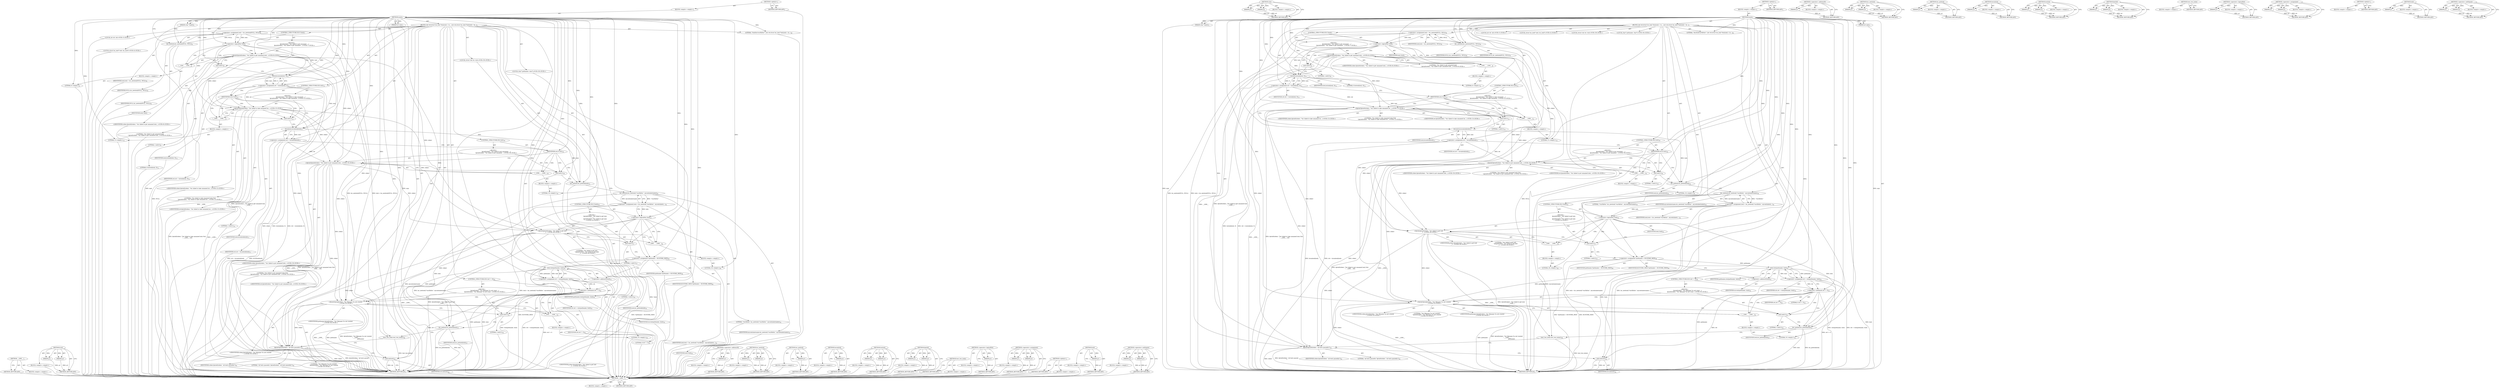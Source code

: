 digraph "&lt;operator&gt;.notEquals" {
vulnerable_177 [label=<(METHOD,__LINE__)<SUB>-1</SUB>>];
vulnerable_178 [label=<(BLOCK,&lt;empty&gt;,&lt;empty&gt;)>];
vulnerable_179 [label=<(METHOD_RETURN,ANY)>];
vulnerable_197 [label=<(METHOD,stat)>];
vulnerable_198 [label=<(PARAM,p1)>];
vulnerable_199 [label=<(PARAM,p2)>];
vulnerable_200 [label=<(BLOCK,&lt;empty&gt;,&lt;empty&gt;)>];
vulnerable_201 [label=<(METHOD_RETURN,ANY)>];
vulnerable_6 [label=<(METHOD,&lt;global&gt;)<SUB>1</SUB>>];
vulnerable_7 [label=<(BLOCK,&lt;empty&gt;,&lt;empty&gt;)<SUB>1</SUB>>];
vulnerable_8 [label=<(METHOD,main)<SUB>1</SUB>>];
vulnerable_9 [label=<(PARAM,int argc)<SUB>1</SUB>>];
vulnerable_10 [label=<(PARAM,char *argv[])<SUB>1</SUB>>];
vulnerable_11 [label=<(BLOCK,{
	int ret;
	struct lxc_lock *lock;

	lock = lx...,{
	int ret;
	struct lxc_lock *lock;

	lock = lx...)<SUB>2</SUB>>];
vulnerable_12 [label="<(LOCAL,int ret: int)<SUB>3</SUB>>"];
vulnerable_13 [label="<(LOCAL,struct lxc_lock* lock: lxc_lock*)<SUB>4</SUB>>"];
vulnerable_14 [label=<(&lt;operator&gt;.assignment,lock = lxc_newlock(NULL, NULL))<SUB>6</SUB>>];
vulnerable_15 [label=<(IDENTIFIER,lock,lock = lxc_newlock(NULL, NULL))<SUB>6</SUB>>];
vulnerable_16 [label=<(lxc_newlock,lxc_newlock(NULL, NULL))<SUB>6</SUB>>];
vulnerable_17 [label=<(IDENTIFIER,NULL,lxc_newlock(NULL, NULL))<SUB>6</SUB>>];
vulnerable_18 [label=<(IDENTIFIER,NULL,lxc_newlock(NULL, NULL))<SUB>6</SUB>>];
vulnerable_19 [label=<(CONTROL_STRUCTURE,IF,if (!lock))<SUB>7</SUB>>];
vulnerable_20 [label=<(&lt;operator&gt;.logicalNot,!lock)<SUB>7</SUB>>];
vulnerable_21 [label=<(IDENTIFIER,lock,!lock)<SUB>7</SUB>>];
vulnerable_22 [label="<(BLOCK,{
		fprintf(stderr, &quot;%d: failed to get unnamed ...,{
		fprintf(stderr, &quot;%d: failed to get unnamed ...)<SUB>7</SUB>>"];
vulnerable_23 [label="<(fprintf,fprintf(stderr, &quot;%d: failed to get unnamed lock...)<SUB>8</SUB>>"];
vulnerable_24 [label="<(IDENTIFIER,stderr,fprintf(stderr, &quot;%d: failed to get unnamed lock...)<SUB>8</SUB>>"];
vulnerable_25 [label="<(LITERAL,&quot;%d: failed to get unnamed lock\n&quot;,fprintf(stderr, &quot;%d: failed to get unnamed lock...)<SUB>8</SUB>>"];
vulnerable_26 [label=<(__LINE__,__LINE__)<SUB>8</SUB>>];
vulnerable_27 [label=<(BLOCK,&lt;empty&gt;,&lt;empty&gt;)>];
vulnerable_28 [label=<(LITERAL,8,&lt;empty&gt;)<SUB>8</SUB>>];
vulnerable_29 [label=<(exit,exit(1))<SUB>9</SUB>>];
vulnerable_30 [label=<(LITERAL,1,exit(1))<SUB>9</SUB>>];
vulnerable_31 [label=<(&lt;operator&gt;.assignment,ret = lxclock(lock, 0))<SUB>11</SUB>>];
vulnerable_32 [label=<(IDENTIFIER,ret,ret = lxclock(lock, 0))<SUB>11</SUB>>];
vulnerable_33 [label=<(lxclock,lxclock(lock, 0))<SUB>11</SUB>>];
vulnerable_34 [label=<(IDENTIFIER,lock,lxclock(lock, 0))<SUB>11</SUB>>];
vulnerable_35 [label=<(LITERAL,0,lxclock(lock, 0))<SUB>11</SUB>>];
vulnerable_36 [label=<(CONTROL_STRUCTURE,IF,if (ret))<SUB>12</SUB>>];
vulnerable_37 [label=<(IDENTIFIER,ret,if (ret))<SUB>12</SUB>>];
vulnerable_38 [label="<(BLOCK,{
		fprintf(stderr, &quot;%d: failed to take unnamed...,{
		fprintf(stderr, &quot;%d: failed to take unnamed...)<SUB>12</SUB>>"];
vulnerable_39 [label="<(fprintf,fprintf(stderr, &quot;%d: failed to take unnamed loc...)<SUB>13</SUB>>"];
vulnerable_40 [label="<(IDENTIFIER,stderr,fprintf(stderr, &quot;%d: failed to take unnamed loc...)<SUB>13</SUB>>"];
vulnerable_41 [label="<(LITERAL,&quot;%d: failed to take unnamed lock (%d)\n&quot;,fprintf(stderr, &quot;%d: failed to take unnamed loc...)<SUB>13</SUB>>"];
vulnerable_42 [label=<(__LINE__,__LINE__)<SUB>13</SUB>>];
vulnerable_43 [label=<(BLOCK,&lt;empty&gt;,&lt;empty&gt;)>];
vulnerable_44 [label=<(LITERAL,13,&lt;empty&gt;)<SUB>13</SUB>>];
vulnerable_45 [label="<(IDENTIFIER,ret,fprintf(stderr, &quot;%d: failed to take unnamed loc...)<SUB>13</SUB>>"];
vulnerable_46 [label=<(exit,exit(1))<SUB>14</SUB>>];
vulnerable_47 [label=<(LITERAL,1,exit(1))<SUB>14</SUB>>];
vulnerable_48 [label=<(&lt;operator&gt;.assignment,ret = lxcunlock(lock))<SUB>17</SUB>>];
vulnerable_49 [label=<(IDENTIFIER,ret,ret = lxcunlock(lock))<SUB>17</SUB>>];
vulnerable_50 [label=<(lxcunlock,lxcunlock(lock))<SUB>17</SUB>>];
vulnerable_51 [label=<(IDENTIFIER,lock,lxcunlock(lock))<SUB>17</SUB>>];
vulnerable_52 [label=<(CONTROL_STRUCTURE,IF,if (ret))<SUB>18</SUB>>];
vulnerable_53 [label=<(IDENTIFIER,ret,if (ret))<SUB>18</SUB>>];
vulnerable_54 [label="<(BLOCK,{
		fprintf(stderr, &quot;%d: failed to put unnamed ...,{
		fprintf(stderr, &quot;%d: failed to put unnamed ...)<SUB>18</SUB>>"];
vulnerable_55 [label="<(fprintf,fprintf(stderr, &quot;%d: failed to put unnamed lock...)<SUB>19</SUB>>"];
vulnerable_56 [label="<(IDENTIFIER,stderr,fprintf(stderr, &quot;%d: failed to put unnamed lock...)<SUB>19</SUB>>"];
vulnerable_57 [label="<(LITERAL,&quot;%d: failed to put unnamed lock (%d)\n&quot;,fprintf(stderr, &quot;%d: failed to put unnamed lock...)<SUB>19</SUB>>"];
vulnerable_58 [label=<(__LINE__,__LINE__)<SUB>19</SUB>>];
vulnerable_59 [label=<(BLOCK,&lt;empty&gt;,&lt;empty&gt;)>];
vulnerable_60 [label=<(LITERAL,19,&lt;empty&gt;)<SUB>19</SUB>>];
vulnerable_61 [label="<(IDENTIFIER,ret,fprintf(stderr, &quot;%d: failed to put unnamed lock...)<SUB>19</SUB>>"];
vulnerable_62 [label=<(exit,exit(1))<SUB>20</SUB>>];
vulnerable_63 [label=<(LITERAL,1,exit(1))<SUB>20</SUB>>];
vulnerable_64 [label=<(lxc_putlock,lxc_putlock(lock))<SUB>22</SUB>>];
vulnerable_65 [label=<(IDENTIFIER,lock,lxc_putlock(lock))<SUB>22</SUB>>];
vulnerable_66 [label=<(&lt;operator&gt;.assignment,lock = lxc_newlock(&quot;/var/lib/lxc&quot;, mycontainern...)<SUB>24</SUB>>];
vulnerable_67 [label=<(IDENTIFIER,lock,lock = lxc_newlock(&quot;/var/lib/lxc&quot;, mycontainern...)<SUB>24</SUB>>];
vulnerable_68 [label=<(lxc_newlock,lxc_newlock(&quot;/var/lib/lxc&quot;, mycontainername))<SUB>24</SUB>>];
vulnerable_69 [label=<(LITERAL,&quot;/var/lib/lxc&quot;,lxc_newlock(&quot;/var/lib/lxc&quot;, mycontainername))<SUB>24</SUB>>];
vulnerable_70 [label=<(IDENTIFIER,mycontainername,lxc_newlock(&quot;/var/lib/lxc&quot;, mycontainername))<SUB>24</SUB>>];
vulnerable_71 [label=<(CONTROL_STRUCTURE,IF,if (!lock))<SUB>25</SUB>>];
vulnerable_72 [label=<(&lt;operator&gt;.logicalNot,!lock)<SUB>25</SUB>>];
vulnerable_73 [label=<(IDENTIFIER,lock,!lock)<SUB>25</SUB>>];
vulnerable_74 [label="<(BLOCK,{
		fprintf(stderr, &quot;%d: failed to get lock\n&quot;,...,{
		fprintf(stderr, &quot;%d: failed to get lock\n&quot;,...)<SUB>25</SUB>>"];
vulnerable_75 [label="<(fprintf,fprintf(stderr, &quot;%d: failed to get lock\n&quot;, __L...)<SUB>26</SUB>>"];
vulnerable_76 [label="<(IDENTIFIER,stderr,fprintf(stderr, &quot;%d: failed to get lock\n&quot;, __L...)<SUB>26</SUB>>"];
vulnerable_77 [label="<(LITERAL,&quot;%d: failed to get lock\n&quot;,fprintf(stderr, &quot;%d: failed to get lock\n&quot;, __L...)<SUB>26</SUB>>"];
vulnerable_78 [label=<(__LINE__,__LINE__)<SUB>26</SUB>>];
vulnerable_79 [label=<(BLOCK,&lt;empty&gt;,&lt;empty&gt;)>];
vulnerable_80 [label=<(LITERAL,26,&lt;empty&gt;)<SUB>26</SUB>>];
vulnerable_81 [label=<(exit,exit(1))<SUB>27</SUB>>];
vulnerable_82 [label=<(LITERAL,1,exit(1))<SUB>27</SUB>>];
vulnerable_83 [label="<(LOCAL,struct stat sb: stat)<SUB>29</SUB>>"];
vulnerable_84 [label="<(LOCAL,char* pathname: char*)<SUB>30</SUB>>"];
vulnerable_85 [label=<(&lt;operator&gt;.assignment,*pathname = RUNTIME_PATH)<SUB>30</SUB>>];
vulnerable_86 [label=<(IDENTIFIER,pathname,*pathname = RUNTIME_PATH)<SUB>30</SUB>>];
vulnerable_87 [label=<(IDENTIFIER,RUNTIME_PATH,*pathname = RUNTIME_PATH)<SUB>30</SUB>>];
vulnerable_88 [label=<(LITERAL,&quot;/lock/lxc/var/lib/lxc/&quot;,{
	int ret;
	struct lxc_lock *lock;

	lock = lx...)<SUB>30</SUB>>];
vulnerable_89 [label=<(&lt;operator&gt;.assignment,ret = stat(pathname, &amp;sb))<SUB>31</SUB>>];
vulnerable_90 [label=<(IDENTIFIER,ret,ret = stat(pathname, &amp;sb))<SUB>31</SUB>>];
vulnerable_91 [label=<(stat,stat(pathname, &amp;sb))<SUB>31</SUB>>];
vulnerable_92 [label=<(IDENTIFIER,pathname,stat(pathname, &amp;sb))<SUB>31</SUB>>];
vulnerable_93 [label=<(&lt;operator&gt;.addressOf,&amp;sb)<SUB>31</SUB>>];
vulnerable_94 [label=<(IDENTIFIER,sb,stat(pathname, &amp;sb))<SUB>31</SUB>>];
vulnerable_95 [label=<(CONTROL_STRUCTURE,IF,if (ret != 0))<SUB>32</SUB>>];
vulnerable_96 [label=<(&lt;operator&gt;.notEquals,ret != 0)<SUB>32</SUB>>];
vulnerable_97 [label=<(IDENTIFIER,ret,ret != 0)<SUB>32</SUB>>];
vulnerable_98 [label=<(LITERAL,0,ret != 0)<SUB>32</SUB>>];
vulnerable_99 [label="<(BLOCK,{
 		fprintf(stderr, &quot;%d: filename %s not creat...,{
 		fprintf(stderr, &quot;%d: filename %s not creat...)<SUB>32</SUB>>"];
vulnerable_100 [label="<(fprintf,fprintf(stderr, &quot;%d: filename %s not created\n&quot;...)<SUB>33</SUB>>"];
vulnerable_101 [label="<(IDENTIFIER,stderr,fprintf(stderr, &quot;%d: filename %s not created\n&quot;...)<SUB>33</SUB>>"];
vulnerable_102 [label="<(LITERAL,&quot;%d: filename %s not created\n&quot;,fprintf(stderr, &quot;%d: filename %s not created\n&quot;...)<SUB>33</SUB>>"];
vulnerable_103 [label=<(__LINE__,__LINE__)<SUB>33</SUB>>];
vulnerable_104 [label=<(BLOCK,&lt;empty&gt;,&lt;empty&gt;)>];
vulnerable_105 [label=<(LITERAL,33,&lt;empty&gt;)<SUB>33</SUB>>];
vulnerable_106 [label="<(IDENTIFIER,pathname,fprintf(stderr, &quot;%d: filename %s not created\n&quot;...)<SUB>34</SUB>>"];
vulnerable_107 [label=<(exit,exit(1))<SUB>35</SUB>>];
vulnerable_108 [label=<(LITERAL,1,exit(1))<SUB>35</SUB>>];
vulnerable_109 [label=<(lxc_putlock,lxc_putlock(lock))<SUB>37</SUB>>];
vulnerable_110 [label=<(IDENTIFIER,lock,lxc_putlock(lock))<SUB>37</SUB>>];
vulnerable_111 [label=<(test_two_locks,test_two_locks())<SUB>39</SUB>>];
vulnerable_112 [label=<(fprintf,fprintf(stderr, &quot;all tests passed\n&quot;))<SUB>41</SUB>>];
vulnerable_113 [label=<(IDENTIFIER,stderr,fprintf(stderr, &quot;all tests passed\n&quot;))<SUB>41</SUB>>];
vulnerable_114 [label=<(LITERAL,&quot;all tests passed\n&quot;,fprintf(stderr, &quot;all tests passed\n&quot;))<SUB>41</SUB>>];
vulnerable_115 [label=<(exit,exit(ret))<SUB>43</SUB>>];
vulnerable_116 [label=<(IDENTIFIER,ret,exit(ret))<SUB>43</SUB>>];
vulnerable_117 [label=<(METHOD_RETURN,int)<SUB>1</SUB>>];
vulnerable_119 [label=<(METHOD_RETURN,ANY)<SUB>1</SUB>>];
vulnerable_202 [label=<(METHOD,&lt;operator&gt;.addressOf)>];
vulnerable_203 [label=<(PARAM,p1)>];
vulnerable_204 [label=<(BLOCK,&lt;empty&gt;,&lt;empty&gt;)>];
vulnerable_205 [label=<(METHOD_RETURN,ANY)>];
vulnerable_163 [label=<(METHOD,lxc_newlock)>];
vulnerable_164 [label=<(PARAM,p1)>];
vulnerable_165 [label=<(PARAM,p2)>];
vulnerable_166 [label=<(BLOCK,&lt;empty&gt;,&lt;empty&gt;)>];
vulnerable_167 [label=<(METHOD_RETURN,ANY)>];
vulnerable_193 [label=<(METHOD,lxc_putlock)>];
vulnerable_194 [label=<(PARAM,p1)>];
vulnerable_195 [label=<(BLOCK,&lt;empty&gt;,&lt;empty&gt;)>];
vulnerable_196 [label=<(METHOD_RETURN,ANY)>];
vulnerable_189 [label=<(METHOD,lxcunlock)>];
vulnerable_190 [label=<(PARAM,p1)>];
vulnerable_191 [label=<(BLOCK,&lt;empty&gt;,&lt;empty&gt;)>];
vulnerable_192 [label=<(METHOD_RETURN,ANY)>];
vulnerable_184 [label=<(METHOD,lxclock)>];
vulnerable_185 [label=<(PARAM,p1)>];
vulnerable_186 [label=<(PARAM,p2)>];
vulnerable_187 [label=<(BLOCK,&lt;empty&gt;,&lt;empty&gt;)>];
vulnerable_188 [label=<(METHOD_RETURN,ANY)>];
vulnerable_172 [label=<(METHOD,fprintf)>];
vulnerable_173 [label=<(PARAM,p1)>];
vulnerable_174 [label=<(PARAM,p2)>];
vulnerable_175 [label=<(BLOCK,&lt;empty&gt;,&lt;empty&gt;)>];
vulnerable_176 [label=<(METHOD_RETURN,ANY)>];
vulnerable_211 [label=<(METHOD,test_two_locks)>];
vulnerable_212 [label=<(BLOCK,&lt;empty&gt;,&lt;empty&gt;)>];
vulnerable_213 [label=<(METHOD_RETURN,ANY)>];
vulnerable_168 [label=<(METHOD,&lt;operator&gt;.logicalNot)>];
vulnerable_169 [label=<(PARAM,p1)>];
vulnerable_170 [label=<(BLOCK,&lt;empty&gt;,&lt;empty&gt;)>];
vulnerable_171 [label=<(METHOD_RETURN,ANY)>];
vulnerable_158 [label=<(METHOD,&lt;operator&gt;.assignment)>];
vulnerable_159 [label=<(PARAM,p1)>];
vulnerable_160 [label=<(PARAM,p2)>];
vulnerable_161 [label=<(BLOCK,&lt;empty&gt;,&lt;empty&gt;)>];
vulnerable_162 [label=<(METHOD_RETURN,ANY)>];
vulnerable_152 [label=<(METHOD,&lt;global&gt;)<SUB>1</SUB>>];
vulnerable_153 [label=<(BLOCK,&lt;empty&gt;,&lt;empty&gt;)>];
vulnerable_154 [label=<(METHOD_RETURN,ANY)>];
vulnerable_180 [label=<(METHOD,exit)>];
vulnerable_181 [label=<(PARAM,p1)>];
vulnerable_182 [label=<(BLOCK,&lt;empty&gt;,&lt;empty&gt;)>];
vulnerable_183 [label=<(METHOD_RETURN,ANY)>];
vulnerable_206 [label=<(METHOD,&lt;operator&gt;.notEquals)>];
vulnerable_207 [label=<(PARAM,p1)>];
vulnerable_208 [label=<(PARAM,p2)>];
vulnerable_209 [label=<(BLOCK,&lt;empty&gt;,&lt;empty&gt;)>];
vulnerable_210 [label=<(METHOD_RETURN,ANY)>];
fixed_177 [label=<(METHOD,__LINE__)<SUB>-1</SUB>>];
fixed_178 [label=<(BLOCK,&lt;empty&gt;,&lt;empty&gt;)>];
fixed_179 [label=<(METHOD_RETURN,ANY)>];
fixed_197 [label=<(METHOD,stat)>];
fixed_198 [label=<(PARAM,p1)>];
fixed_199 [label=<(PARAM,p2)>];
fixed_200 [label=<(BLOCK,&lt;empty&gt;,&lt;empty&gt;)>];
fixed_201 [label=<(METHOD_RETURN,ANY)>];
fixed_6 [label=<(METHOD,&lt;global&gt;)<SUB>1</SUB>>];
fixed_7 [label=<(BLOCK,&lt;empty&gt;,&lt;empty&gt;)<SUB>1</SUB>>];
fixed_8 [label=<(METHOD,main)<SUB>1</SUB>>];
fixed_9 [label=<(PARAM,int argc)<SUB>1</SUB>>];
fixed_10 [label=<(PARAM,char *argv[])<SUB>1</SUB>>];
fixed_11 [label=<(BLOCK,{
	int ret;
	struct lxc_lock *lock;

	lock = lx...,{
	int ret;
	struct lxc_lock *lock;

	lock = lx...)<SUB>2</SUB>>];
fixed_12 [label="<(LOCAL,int ret: int)<SUB>3</SUB>>"];
fixed_13 [label="<(LOCAL,struct lxc_lock* lock: lxc_lock*)<SUB>4</SUB>>"];
fixed_14 [label=<(&lt;operator&gt;.assignment,lock = lxc_newlock(NULL, NULL))<SUB>6</SUB>>];
fixed_15 [label=<(IDENTIFIER,lock,lock = lxc_newlock(NULL, NULL))<SUB>6</SUB>>];
fixed_16 [label=<(lxc_newlock,lxc_newlock(NULL, NULL))<SUB>6</SUB>>];
fixed_17 [label=<(IDENTIFIER,NULL,lxc_newlock(NULL, NULL))<SUB>6</SUB>>];
fixed_18 [label=<(IDENTIFIER,NULL,lxc_newlock(NULL, NULL))<SUB>6</SUB>>];
fixed_19 [label=<(CONTROL_STRUCTURE,IF,if (!lock))<SUB>7</SUB>>];
fixed_20 [label=<(&lt;operator&gt;.logicalNot,!lock)<SUB>7</SUB>>];
fixed_21 [label=<(IDENTIFIER,lock,!lock)<SUB>7</SUB>>];
fixed_22 [label="<(BLOCK,{
		fprintf(stderr, &quot;%d: failed to get unnamed ...,{
		fprintf(stderr, &quot;%d: failed to get unnamed ...)<SUB>7</SUB>>"];
fixed_23 [label="<(fprintf,fprintf(stderr, &quot;%d: failed to get unnamed lock...)<SUB>8</SUB>>"];
fixed_24 [label="<(IDENTIFIER,stderr,fprintf(stderr, &quot;%d: failed to get unnamed lock...)<SUB>8</SUB>>"];
fixed_25 [label="<(LITERAL,&quot;%d: failed to get unnamed lock\n&quot;,fprintf(stderr, &quot;%d: failed to get unnamed lock...)<SUB>8</SUB>>"];
fixed_26 [label=<(__LINE__,__LINE__)<SUB>8</SUB>>];
fixed_27 [label=<(BLOCK,&lt;empty&gt;,&lt;empty&gt;)>];
fixed_28 [label=<(LITERAL,8,&lt;empty&gt;)<SUB>8</SUB>>];
fixed_29 [label=<(exit,exit(1))<SUB>9</SUB>>];
fixed_30 [label=<(LITERAL,1,exit(1))<SUB>9</SUB>>];
fixed_31 [label=<(&lt;operator&gt;.assignment,ret = lxclock(lock, 0))<SUB>11</SUB>>];
fixed_32 [label=<(IDENTIFIER,ret,ret = lxclock(lock, 0))<SUB>11</SUB>>];
fixed_33 [label=<(lxclock,lxclock(lock, 0))<SUB>11</SUB>>];
fixed_34 [label=<(IDENTIFIER,lock,lxclock(lock, 0))<SUB>11</SUB>>];
fixed_35 [label=<(LITERAL,0,lxclock(lock, 0))<SUB>11</SUB>>];
fixed_36 [label=<(CONTROL_STRUCTURE,IF,if (ret))<SUB>12</SUB>>];
fixed_37 [label=<(IDENTIFIER,ret,if (ret))<SUB>12</SUB>>];
fixed_38 [label="<(BLOCK,{
		fprintf(stderr, &quot;%d: failed to take unnamed...,{
		fprintf(stderr, &quot;%d: failed to take unnamed...)<SUB>12</SUB>>"];
fixed_39 [label="<(fprintf,fprintf(stderr, &quot;%d: failed to take unnamed loc...)<SUB>13</SUB>>"];
fixed_40 [label="<(IDENTIFIER,stderr,fprintf(stderr, &quot;%d: failed to take unnamed loc...)<SUB>13</SUB>>"];
fixed_41 [label="<(LITERAL,&quot;%d: failed to take unnamed lock (%d)\n&quot;,fprintf(stderr, &quot;%d: failed to take unnamed loc...)<SUB>13</SUB>>"];
fixed_42 [label=<(__LINE__,__LINE__)<SUB>13</SUB>>];
fixed_43 [label=<(BLOCK,&lt;empty&gt;,&lt;empty&gt;)>];
fixed_44 [label=<(LITERAL,13,&lt;empty&gt;)<SUB>13</SUB>>];
fixed_45 [label="<(IDENTIFIER,ret,fprintf(stderr, &quot;%d: failed to take unnamed loc...)<SUB>13</SUB>>"];
fixed_46 [label=<(exit,exit(1))<SUB>14</SUB>>];
fixed_47 [label=<(LITERAL,1,exit(1))<SUB>14</SUB>>];
fixed_48 [label=<(&lt;operator&gt;.assignment,ret = lxcunlock(lock))<SUB>17</SUB>>];
fixed_49 [label=<(IDENTIFIER,ret,ret = lxcunlock(lock))<SUB>17</SUB>>];
fixed_50 [label=<(lxcunlock,lxcunlock(lock))<SUB>17</SUB>>];
fixed_51 [label=<(IDENTIFIER,lock,lxcunlock(lock))<SUB>17</SUB>>];
fixed_52 [label=<(CONTROL_STRUCTURE,IF,if (ret))<SUB>18</SUB>>];
fixed_53 [label=<(IDENTIFIER,ret,if (ret))<SUB>18</SUB>>];
fixed_54 [label="<(BLOCK,{
		fprintf(stderr, &quot;%d: failed to put unnamed ...,{
		fprintf(stderr, &quot;%d: failed to put unnamed ...)<SUB>18</SUB>>"];
fixed_55 [label="<(fprintf,fprintf(stderr, &quot;%d: failed to put unnamed lock...)<SUB>19</SUB>>"];
fixed_56 [label="<(IDENTIFIER,stderr,fprintf(stderr, &quot;%d: failed to put unnamed lock...)<SUB>19</SUB>>"];
fixed_57 [label="<(LITERAL,&quot;%d: failed to put unnamed lock (%d)\n&quot;,fprintf(stderr, &quot;%d: failed to put unnamed lock...)<SUB>19</SUB>>"];
fixed_58 [label=<(__LINE__,__LINE__)<SUB>19</SUB>>];
fixed_59 [label=<(BLOCK,&lt;empty&gt;,&lt;empty&gt;)>];
fixed_60 [label=<(LITERAL,19,&lt;empty&gt;)<SUB>19</SUB>>];
fixed_61 [label="<(IDENTIFIER,ret,fprintf(stderr, &quot;%d: failed to put unnamed lock...)<SUB>19</SUB>>"];
fixed_62 [label=<(exit,exit(1))<SUB>20</SUB>>];
fixed_63 [label=<(LITERAL,1,exit(1))<SUB>20</SUB>>];
fixed_64 [label=<(lxc_putlock,lxc_putlock(lock))<SUB>22</SUB>>];
fixed_65 [label=<(IDENTIFIER,lock,lxc_putlock(lock))<SUB>22</SUB>>];
fixed_66 [label=<(&lt;operator&gt;.assignment,lock = lxc_newlock(&quot;/var/lib/lxc&quot;, mycontainern...)<SUB>24</SUB>>];
fixed_67 [label=<(IDENTIFIER,lock,lock = lxc_newlock(&quot;/var/lib/lxc&quot;, mycontainern...)<SUB>24</SUB>>];
fixed_68 [label=<(lxc_newlock,lxc_newlock(&quot;/var/lib/lxc&quot;, mycontainername))<SUB>24</SUB>>];
fixed_69 [label=<(LITERAL,&quot;/var/lib/lxc&quot;,lxc_newlock(&quot;/var/lib/lxc&quot;, mycontainername))<SUB>24</SUB>>];
fixed_70 [label=<(IDENTIFIER,mycontainername,lxc_newlock(&quot;/var/lib/lxc&quot;, mycontainername))<SUB>24</SUB>>];
fixed_71 [label=<(CONTROL_STRUCTURE,IF,if (!lock))<SUB>25</SUB>>];
fixed_72 [label=<(&lt;operator&gt;.logicalNot,!lock)<SUB>25</SUB>>];
fixed_73 [label=<(IDENTIFIER,lock,!lock)<SUB>25</SUB>>];
fixed_74 [label="<(BLOCK,{
		fprintf(stderr, &quot;%d: failed to get lock\n&quot;,...,{
		fprintf(stderr, &quot;%d: failed to get lock\n&quot;,...)<SUB>25</SUB>>"];
fixed_75 [label="<(fprintf,fprintf(stderr, &quot;%d: failed to get lock\n&quot;, __L...)<SUB>26</SUB>>"];
fixed_76 [label="<(IDENTIFIER,stderr,fprintf(stderr, &quot;%d: failed to get lock\n&quot;, __L...)<SUB>26</SUB>>"];
fixed_77 [label="<(LITERAL,&quot;%d: failed to get lock\n&quot;,fprintf(stderr, &quot;%d: failed to get lock\n&quot;, __L...)<SUB>26</SUB>>"];
fixed_78 [label=<(__LINE__,__LINE__)<SUB>26</SUB>>];
fixed_79 [label=<(BLOCK,&lt;empty&gt;,&lt;empty&gt;)>];
fixed_80 [label=<(LITERAL,26,&lt;empty&gt;)<SUB>26</SUB>>];
fixed_81 [label=<(exit,exit(1))<SUB>27</SUB>>];
fixed_82 [label=<(LITERAL,1,exit(1))<SUB>27</SUB>>];
fixed_83 [label="<(LOCAL,struct stat sb: stat)<SUB>29</SUB>>"];
fixed_84 [label="<(LOCAL,char* pathname: char*)<SUB>30</SUB>>"];
fixed_85 [label=<(&lt;operator&gt;.assignment,*pathname = RUNTIME_PATH)<SUB>30</SUB>>];
fixed_86 [label=<(IDENTIFIER,pathname,*pathname = RUNTIME_PATH)<SUB>30</SUB>>];
fixed_87 [label=<(IDENTIFIER,RUNTIME_PATH,*pathname = RUNTIME_PATH)<SUB>30</SUB>>];
fixed_88 [label=<(LITERAL,&quot;/lxc/lock/var/lib/lxc/&quot;,{
	int ret;
	struct lxc_lock *lock;

	lock = lx...)<SUB>30</SUB>>];
fixed_89 [label=<(&lt;operator&gt;.assignment,ret = stat(pathname, &amp;sb))<SUB>31</SUB>>];
fixed_90 [label=<(IDENTIFIER,ret,ret = stat(pathname, &amp;sb))<SUB>31</SUB>>];
fixed_91 [label=<(stat,stat(pathname, &amp;sb))<SUB>31</SUB>>];
fixed_92 [label=<(IDENTIFIER,pathname,stat(pathname, &amp;sb))<SUB>31</SUB>>];
fixed_93 [label=<(&lt;operator&gt;.addressOf,&amp;sb)<SUB>31</SUB>>];
fixed_94 [label=<(IDENTIFIER,sb,stat(pathname, &amp;sb))<SUB>31</SUB>>];
fixed_95 [label=<(CONTROL_STRUCTURE,IF,if (ret != 0))<SUB>32</SUB>>];
fixed_96 [label=<(&lt;operator&gt;.notEquals,ret != 0)<SUB>32</SUB>>];
fixed_97 [label=<(IDENTIFIER,ret,ret != 0)<SUB>32</SUB>>];
fixed_98 [label=<(LITERAL,0,ret != 0)<SUB>32</SUB>>];
fixed_99 [label="<(BLOCK,{
 		fprintf(stderr, &quot;%d: filename %s not creat...,{
 		fprintf(stderr, &quot;%d: filename %s not creat...)<SUB>32</SUB>>"];
fixed_100 [label="<(fprintf,fprintf(stderr, &quot;%d: filename %s not created\n&quot;...)<SUB>33</SUB>>"];
fixed_101 [label="<(IDENTIFIER,stderr,fprintf(stderr, &quot;%d: filename %s not created\n&quot;...)<SUB>33</SUB>>"];
fixed_102 [label="<(LITERAL,&quot;%d: filename %s not created\n&quot;,fprintf(stderr, &quot;%d: filename %s not created\n&quot;...)<SUB>33</SUB>>"];
fixed_103 [label=<(__LINE__,__LINE__)<SUB>33</SUB>>];
fixed_104 [label=<(BLOCK,&lt;empty&gt;,&lt;empty&gt;)>];
fixed_105 [label=<(LITERAL,33,&lt;empty&gt;)<SUB>33</SUB>>];
fixed_106 [label="<(IDENTIFIER,pathname,fprintf(stderr, &quot;%d: filename %s not created\n&quot;...)<SUB>34</SUB>>"];
fixed_107 [label=<(exit,exit(1))<SUB>35</SUB>>];
fixed_108 [label=<(LITERAL,1,exit(1))<SUB>35</SUB>>];
fixed_109 [label=<(lxc_putlock,lxc_putlock(lock))<SUB>37</SUB>>];
fixed_110 [label=<(IDENTIFIER,lock,lxc_putlock(lock))<SUB>37</SUB>>];
fixed_111 [label=<(test_two_locks,test_two_locks())<SUB>39</SUB>>];
fixed_112 [label=<(fprintf,fprintf(stderr, &quot;all tests passed\n&quot;))<SUB>41</SUB>>];
fixed_113 [label=<(IDENTIFIER,stderr,fprintf(stderr, &quot;all tests passed\n&quot;))<SUB>41</SUB>>];
fixed_114 [label=<(LITERAL,&quot;all tests passed\n&quot;,fprintf(stderr, &quot;all tests passed\n&quot;))<SUB>41</SUB>>];
fixed_115 [label=<(exit,exit(ret))<SUB>43</SUB>>];
fixed_116 [label=<(IDENTIFIER,ret,exit(ret))<SUB>43</SUB>>];
fixed_117 [label=<(METHOD_RETURN,int)<SUB>1</SUB>>];
fixed_119 [label=<(METHOD_RETURN,ANY)<SUB>1</SUB>>];
fixed_202 [label=<(METHOD,&lt;operator&gt;.addressOf)>];
fixed_203 [label=<(PARAM,p1)>];
fixed_204 [label=<(BLOCK,&lt;empty&gt;,&lt;empty&gt;)>];
fixed_205 [label=<(METHOD_RETURN,ANY)>];
fixed_163 [label=<(METHOD,lxc_newlock)>];
fixed_164 [label=<(PARAM,p1)>];
fixed_165 [label=<(PARAM,p2)>];
fixed_166 [label=<(BLOCK,&lt;empty&gt;,&lt;empty&gt;)>];
fixed_167 [label=<(METHOD_RETURN,ANY)>];
fixed_193 [label=<(METHOD,lxc_putlock)>];
fixed_194 [label=<(PARAM,p1)>];
fixed_195 [label=<(BLOCK,&lt;empty&gt;,&lt;empty&gt;)>];
fixed_196 [label=<(METHOD_RETURN,ANY)>];
fixed_189 [label=<(METHOD,lxcunlock)>];
fixed_190 [label=<(PARAM,p1)>];
fixed_191 [label=<(BLOCK,&lt;empty&gt;,&lt;empty&gt;)>];
fixed_192 [label=<(METHOD_RETURN,ANY)>];
fixed_184 [label=<(METHOD,lxclock)>];
fixed_185 [label=<(PARAM,p1)>];
fixed_186 [label=<(PARAM,p2)>];
fixed_187 [label=<(BLOCK,&lt;empty&gt;,&lt;empty&gt;)>];
fixed_188 [label=<(METHOD_RETURN,ANY)>];
fixed_172 [label=<(METHOD,fprintf)>];
fixed_173 [label=<(PARAM,p1)>];
fixed_174 [label=<(PARAM,p2)>];
fixed_175 [label=<(BLOCK,&lt;empty&gt;,&lt;empty&gt;)>];
fixed_176 [label=<(METHOD_RETURN,ANY)>];
fixed_211 [label=<(METHOD,test_two_locks)>];
fixed_212 [label=<(BLOCK,&lt;empty&gt;,&lt;empty&gt;)>];
fixed_213 [label=<(METHOD_RETURN,ANY)>];
fixed_168 [label=<(METHOD,&lt;operator&gt;.logicalNot)>];
fixed_169 [label=<(PARAM,p1)>];
fixed_170 [label=<(BLOCK,&lt;empty&gt;,&lt;empty&gt;)>];
fixed_171 [label=<(METHOD_RETURN,ANY)>];
fixed_158 [label=<(METHOD,&lt;operator&gt;.assignment)>];
fixed_159 [label=<(PARAM,p1)>];
fixed_160 [label=<(PARAM,p2)>];
fixed_161 [label=<(BLOCK,&lt;empty&gt;,&lt;empty&gt;)>];
fixed_162 [label=<(METHOD_RETURN,ANY)>];
fixed_152 [label=<(METHOD,&lt;global&gt;)<SUB>1</SUB>>];
fixed_153 [label=<(BLOCK,&lt;empty&gt;,&lt;empty&gt;)>];
fixed_154 [label=<(METHOD_RETURN,ANY)>];
fixed_180 [label=<(METHOD,exit)>];
fixed_181 [label=<(PARAM,p1)>];
fixed_182 [label=<(BLOCK,&lt;empty&gt;,&lt;empty&gt;)>];
fixed_183 [label=<(METHOD_RETURN,ANY)>];
fixed_206 [label=<(METHOD,&lt;operator&gt;.notEquals)>];
fixed_207 [label=<(PARAM,p1)>];
fixed_208 [label=<(PARAM,p2)>];
fixed_209 [label=<(BLOCK,&lt;empty&gt;,&lt;empty&gt;)>];
fixed_210 [label=<(METHOD_RETURN,ANY)>];
vulnerable_177 -> vulnerable_178  [key=0, label="AST: "];
vulnerable_177 -> vulnerable_179  [key=0, label="AST: "];
vulnerable_177 -> vulnerable_179  [key=1, label="CFG: "];
vulnerable_178 -> fixed_177  [key=0];
vulnerable_179 -> fixed_177  [key=0];
vulnerable_197 -> vulnerable_198  [key=0, label="AST: "];
vulnerable_197 -> vulnerable_198  [key=1, label="DDG: "];
vulnerable_197 -> vulnerable_200  [key=0, label="AST: "];
vulnerable_197 -> vulnerable_199  [key=0, label="AST: "];
vulnerable_197 -> vulnerable_199  [key=1, label="DDG: "];
vulnerable_197 -> vulnerable_201  [key=0, label="AST: "];
vulnerable_197 -> vulnerable_201  [key=1, label="CFG: "];
vulnerable_198 -> vulnerable_201  [key=0, label="DDG: p1"];
vulnerable_199 -> vulnerable_201  [key=0, label="DDG: p2"];
vulnerable_200 -> fixed_177  [key=0];
vulnerable_201 -> fixed_177  [key=0];
vulnerable_6 -> vulnerable_7  [key=0, label="AST: "];
vulnerable_6 -> vulnerable_119  [key=0, label="AST: "];
vulnerable_6 -> vulnerable_119  [key=1, label="CFG: "];
vulnerable_7 -> vulnerable_8  [key=0, label="AST: "];
vulnerable_8 -> vulnerable_9  [key=0, label="AST: "];
vulnerable_8 -> vulnerable_9  [key=1, label="DDG: "];
vulnerable_8 -> vulnerable_10  [key=0, label="AST: "];
vulnerable_8 -> vulnerable_10  [key=1, label="DDG: "];
vulnerable_8 -> vulnerable_11  [key=0, label="AST: "];
vulnerable_8 -> vulnerable_117  [key=0, label="AST: "];
vulnerable_8 -> vulnerable_16  [key=0, label="CFG: "];
vulnerable_8 -> vulnerable_16  [key=1, label="DDG: "];
vulnerable_8 -> vulnerable_85  [key=0, label="DDG: "];
vulnerable_8 -> vulnerable_88  [key=0, label="DDG: "];
vulnerable_8 -> vulnerable_111  [key=0, label="DDG: "];
vulnerable_8 -> vulnerable_37  [key=0, label="DDG: "];
vulnerable_8 -> vulnerable_53  [key=0, label="DDG: "];
vulnerable_8 -> vulnerable_64  [key=0, label="DDG: "];
vulnerable_8 -> vulnerable_109  [key=0, label="DDG: "];
vulnerable_8 -> vulnerable_112  [key=0, label="DDG: "];
vulnerable_8 -> vulnerable_115  [key=0, label="DDG: "];
vulnerable_8 -> vulnerable_20  [key=0, label="DDG: "];
vulnerable_8 -> vulnerable_33  [key=0, label="DDG: "];
vulnerable_8 -> vulnerable_50  [key=0, label="DDG: "];
vulnerable_8 -> vulnerable_68  [key=0, label="DDG: "];
vulnerable_8 -> vulnerable_72  [key=0, label="DDG: "];
vulnerable_8 -> vulnerable_91  [key=0, label="DDG: "];
vulnerable_8 -> vulnerable_96  [key=0, label="DDG: "];
vulnerable_8 -> vulnerable_23  [key=0, label="DDG: "];
vulnerable_8 -> vulnerable_29  [key=0, label="DDG: "];
vulnerable_8 -> vulnerable_39  [key=0, label="DDG: "];
vulnerable_8 -> vulnerable_46  [key=0, label="DDG: "];
vulnerable_8 -> vulnerable_55  [key=0, label="DDG: "];
vulnerable_8 -> vulnerable_62  [key=0, label="DDG: "];
vulnerable_8 -> vulnerable_75  [key=0, label="DDG: "];
vulnerable_8 -> vulnerable_81  [key=0, label="DDG: "];
vulnerable_8 -> vulnerable_100  [key=0, label="DDG: "];
vulnerable_8 -> vulnerable_107  [key=0, label="DDG: "];
vulnerable_8 -> vulnerable_28  [key=0, label="DDG: "];
vulnerable_8 -> vulnerable_44  [key=0, label="DDG: "];
vulnerable_8 -> vulnerable_60  [key=0, label="DDG: "];
vulnerable_8 -> vulnerable_80  [key=0, label="DDG: "];
vulnerable_8 -> vulnerable_105  [key=0, label="DDG: "];
vulnerable_9 -> vulnerable_117  [key=0, label="DDG: argc"];
vulnerable_10 -> vulnerable_117  [key=0, label="DDG: argv"];
vulnerable_11 -> vulnerable_12  [key=0, label="AST: "];
vulnerable_11 -> vulnerable_13  [key=0, label="AST: "];
vulnerable_11 -> vulnerable_14  [key=0, label="AST: "];
vulnerable_11 -> vulnerable_19  [key=0, label="AST: "];
vulnerable_11 -> vulnerable_31  [key=0, label="AST: "];
vulnerable_11 -> vulnerable_36  [key=0, label="AST: "];
vulnerable_11 -> vulnerable_48  [key=0, label="AST: "];
vulnerable_11 -> vulnerable_52  [key=0, label="AST: "];
vulnerable_11 -> vulnerable_64  [key=0, label="AST: "];
vulnerable_11 -> vulnerable_66  [key=0, label="AST: "];
vulnerable_11 -> vulnerable_71  [key=0, label="AST: "];
vulnerable_11 -> vulnerable_83  [key=0, label="AST: "];
vulnerable_11 -> vulnerable_84  [key=0, label="AST: "];
vulnerable_11 -> vulnerable_85  [key=0, label="AST: "];
vulnerable_11 -> vulnerable_88  [key=0, label="AST: "];
vulnerable_11 -> vulnerable_89  [key=0, label="AST: "];
vulnerable_11 -> vulnerable_95  [key=0, label="AST: "];
vulnerable_11 -> vulnerable_109  [key=0, label="AST: "];
vulnerable_11 -> vulnerable_111  [key=0, label="AST: "];
vulnerable_11 -> vulnerable_112  [key=0, label="AST: "];
vulnerable_11 -> vulnerable_115  [key=0, label="AST: "];
vulnerable_12 -> fixed_177  [key=0];
vulnerable_13 -> fixed_177  [key=0];
vulnerable_14 -> vulnerable_15  [key=0, label="AST: "];
vulnerable_14 -> vulnerable_16  [key=0, label="AST: "];
vulnerable_14 -> vulnerable_20  [key=0, label="CFG: "];
vulnerable_14 -> vulnerable_20  [key=1, label="DDG: lock"];
vulnerable_14 -> vulnerable_117  [key=0, label="DDG: lxc_newlock(NULL, NULL)"];
vulnerable_14 -> vulnerable_117  [key=1, label="DDG: lock = lxc_newlock(NULL, NULL)"];
vulnerable_15 -> fixed_177  [key=0];
vulnerable_16 -> vulnerable_17  [key=0, label="AST: "];
vulnerable_16 -> vulnerable_18  [key=0, label="AST: "];
vulnerable_16 -> vulnerable_14  [key=0, label="CFG: "];
vulnerable_16 -> vulnerable_14  [key=1, label="DDG: NULL"];
vulnerable_16 -> vulnerable_117  [key=0, label="DDG: NULL"];
vulnerable_17 -> fixed_177  [key=0];
vulnerable_18 -> fixed_177  [key=0];
vulnerable_19 -> vulnerable_20  [key=0, label="AST: "];
vulnerable_19 -> vulnerable_22  [key=0, label="AST: "];
vulnerable_20 -> vulnerable_21  [key=0, label="AST: "];
vulnerable_20 -> vulnerable_26  [key=0, label="CFG: "];
vulnerable_20 -> vulnerable_26  [key=1, label="CDG: "];
vulnerable_20 -> vulnerable_33  [key=0, label="CFG: "];
vulnerable_20 -> vulnerable_33  [key=1, label="DDG: lock"];
vulnerable_20 -> vulnerable_23  [key=0, label="CDG: "];
vulnerable_20 -> vulnerable_29  [key=0, label="CDG: "];
vulnerable_21 -> fixed_177  [key=0];
vulnerable_22 -> vulnerable_23  [key=0, label="AST: "];
vulnerable_22 -> vulnerable_29  [key=0, label="AST: "];
vulnerable_23 -> vulnerable_24  [key=0, label="AST: "];
vulnerable_23 -> vulnerable_25  [key=0, label="AST: "];
vulnerable_23 -> vulnerable_26  [key=0, label="AST: "];
vulnerable_23 -> vulnerable_29  [key=0, label="CFG: "];
vulnerable_23 -> vulnerable_117  [key=0, label="DDG: __LINE__"];
vulnerable_23 -> vulnerable_117  [key=1, label="DDG: fprintf(stderr, &quot;%d: failed to get unnamed lock\n&quot;, __LINE__)"];
vulnerable_23 -> vulnerable_112  [key=0, label="DDG: stderr"];
vulnerable_23 -> vulnerable_39  [key=0, label="DDG: stderr"];
vulnerable_23 -> vulnerable_55  [key=0, label="DDG: stderr"];
vulnerable_23 -> vulnerable_75  [key=0, label="DDG: stderr"];
vulnerable_23 -> vulnerable_100  [key=0, label="DDG: stderr"];
vulnerable_24 -> fixed_177  [key=0];
vulnerable_25 -> fixed_177  [key=0];
vulnerable_26 -> vulnerable_27  [key=0, label="AST: "];
vulnerable_26 -> vulnerable_23  [key=0, label="CFG: "];
vulnerable_27 -> vulnerable_28  [key=0, label="AST: "];
vulnerable_28 -> fixed_177  [key=0];
vulnerable_29 -> vulnerable_30  [key=0, label="AST: "];
vulnerable_29 -> vulnerable_33  [key=0, label="CFG: "];
vulnerable_30 -> fixed_177  [key=0];
vulnerable_31 -> vulnerable_32  [key=0, label="AST: "];
vulnerable_31 -> vulnerable_33  [key=0, label="AST: "];
vulnerable_31 -> vulnerable_37  [key=0, label="CFG: "];
vulnerable_31 -> vulnerable_117  [key=0, label="DDG: lxclock(lock, 0)"];
vulnerable_31 -> vulnerable_117  [key=1, label="DDG: ret = lxclock(lock, 0)"];
vulnerable_31 -> vulnerable_39  [key=0, label="DDG: ret"];
vulnerable_32 -> fixed_177  [key=0];
vulnerable_33 -> vulnerable_34  [key=0, label="AST: "];
vulnerable_33 -> vulnerable_35  [key=0, label="AST: "];
vulnerable_33 -> vulnerable_31  [key=0, label="CFG: "];
vulnerable_33 -> vulnerable_31  [key=1, label="DDG: lock"];
vulnerable_33 -> vulnerable_31  [key=2, label="DDG: 0"];
vulnerable_33 -> vulnerable_50  [key=0, label="DDG: lock"];
vulnerable_34 -> fixed_177  [key=0];
vulnerable_35 -> fixed_177  [key=0];
vulnerable_36 -> vulnerable_37  [key=0, label="AST: "];
vulnerable_36 -> vulnerable_38  [key=0, label="AST: "];
vulnerable_37 -> vulnerable_42  [key=0, label="CFG: "];
vulnerable_37 -> vulnerable_42  [key=1, label="CDG: "];
vulnerable_37 -> vulnerable_50  [key=0, label="CFG: "];
vulnerable_37 -> vulnerable_46  [key=0, label="CDG: "];
vulnerable_37 -> vulnerable_39  [key=0, label="CDG: "];
vulnerable_38 -> vulnerable_39  [key=0, label="AST: "];
vulnerable_38 -> vulnerable_46  [key=0, label="AST: "];
vulnerable_39 -> vulnerable_40  [key=0, label="AST: "];
vulnerable_39 -> vulnerable_41  [key=0, label="AST: "];
vulnerable_39 -> vulnerable_42  [key=0, label="AST: "];
vulnerable_39 -> vulnerable_45  [key=0, label="AST: "];
vulnerable_39 -> vulnerable_46  [key=0, label="CFG: "];
vulnerable_39 -> vulnerable_117  [key=0, label="DDG: __LINE__"];
vulnerable_39 -> vulnerable_117  [key=1, label="DDG: fprintf(stderr, &quot;%d: failed to take unnamed lock (%d)\n&quot;, __LINE__, ret)"];
vulnerable_39 -> vulnerable_112  [key=0, label="DDG: stderr"];
vulnerable_39 -> vulnerable_55  [key=0, label="DDG: stderr"];
vulnerable_39 -> vulnerable_75  [key=0, label="DDG: stderr"];
vulnerable_39 -> vulnerable_100  [key=0, label="DDG: stderr"];
vulnerable_40 -> fixed_177  [key=0];
vulnerable_41 -> fixed_177  [key=0];
vulnerable_42 -> vulnerable_43  [key=0, label="AST: "];
vulnerable_42 -> vulnerable_39  [key=0, label="CFG: "];
vulnerable_43 -> vulnerable_44  [key=0, label="AST: "];
vulnerable_44 -> fixed_177  [key=0];
vulnerable_45 -> fixed_177  [key=0];
vulnerable_46 -> vulnerable_47  [key=0, label="AST: "];
vulnerable_46 -> vulnerable_50  [key=0, label="CFG: "];
vulnerable_47 -> fixed_177  [key=0];
vulnerable_48 -> vulnerable_49  [key=0, label="AST: "];
vulnerable_48 -> vulnerable_50  [key=0, label="AST: "];
vulnerable_48 -> vulnerable_53  [key=0, label="CFG: "];
vulnerable_48 -> vulnerable_117  [key=0, label="DDG: lxcunlock(lock)"];
vulnerable_48 -> vulnerable_117  [key=1, label="DDG: ret = lxcunlock(lock)"];
vulnerable_48 -> vulnerable_55  [key=0, label="DDG: ret"];
vulnerable_49 -> fixed_177  [key=0];
vulnerable_50 -> vulnerable_51  [key=0, label="AST: "];
vulnerable_50 -> vulnerable_48  [key=0, label="CFG: "];
vulnerable_50 -> vulnerable_48  [key=1, label="DDG: lock"];
vulnerable_50 -> vulnerable_64  [key=0, label="DDG: lock"];
vulnerable_51 -> fixed_177  [key=0];
vulnerable_52 -> vulnerable_53  [key=0, label="AST: "];
vulnerable_52 -> vulnerable_54  [key=0, label="AST: "];
vulnerable_53 -> vulnerable_58  [key=0, label="CFG: "];
vulnerable_53 -> vulnerable_58  [key=1, label="CDG: "];
vulnerable_53 -> vulnerable_64  [key=0, label="CFG: "];
vulnerable_53 -> vulnerable_55  [key=0, label="CDG: "];
vulnerable_53 -> vulnerable_62  [key=0, label="CDG: "];
vulnerable_54 -> vulnerable_55  [key=0, label="AST: "];
vulnerable_54 -> vulnerable_62  [key=0, label="AST: "];
vulnerable_55 -> vulnerable_56  [key=0, label="AST: "];
vulnerable_55 -> vulnerable_57  [key=0, label="AST: "];
vulnerable_55 -> vulnerable_58  [key=0, label="AST: "];
vulnerable_55 -> vulnerable_61  [key=0, label="AST: "];
vulnerable_55 -> vulnerable_62  [key=0, label="CFG: "];
vulnerable_55 -> vulnerable_117  [key=0, label="DDG: __LINE__"];
vulnerable_55 -> vulnerable_117  [key=1, label="DDG: fprintf(stderr, &quot;%d: failed to put unnamed lock (%d)\n&quot;, __LINE__, ret)"];
vulnerable_55 -> vulnerable_112  [key=0, label="DDG: stderr"];
vulnerable_55 -> vulnerable_75  [key=0, label="DDG: stderr"];
vulnerable_55 -> vulnerable_100  [key=0, label="DDG: stderr"];
vulnerable_56 -> fixed_177  [key=0];
vulnerable_57 -> fixed_177  [key=0];
vulnerable_58 -> vulnerable_59  [key=0, label="AST: "];
vulnerable_58 -> vulnerable_55  [key=0, label="CFG: "];
vulnerable_59 -> vulnerable_60  [key=0, label="AST: "];
vulnerable_60 -> fixed_177  [key=0];
vulnerable_61 -> fixed_177  [key=0];
vulnerable_62 -> vulnerable_63  [key=0, label="AST: "];
vulnerable_62 -> vulnerable_64  [key=0, label="CFG: "];
vulnerable_63 -> fixed_177  [key=0];
vulnerable_64 -> vulnerable_65  [key=0, label="AST: "];
vulnerable_64 -> vulnerable_68  [key=0, label="CFG: "];
vulnerable_65 -> fixed_177  [key=0];
vulnerable_66 -> vulnerable_67  [key=0, label="AST: "];
vulnerable_66 -> vulnerable_68  [key=0, label="AST: "];
vulnerable_66 -> vulnerable_72  [key=0, label="CFG: "];
vulnerable_66 -> vulnerable_72  [key=1, label="DDG: lock"];
vulnerable_66 -> vulnerable_117  [key=0, label="DDG: lxc_newlock(&quot;/var/lib/lxc&quot;, mycontainername)"];
vulnerable_66 -> vulnerable_117  [key=1, label="DDG: lock = lxc_newlock(&quot;/var/lib/lxc&quot;, mycontainername)"];
vulnerable_67 -> fixed_177  [key=0];
vulnerable_68 -> vulnerable_69  [key=0, label="AST: "];
vulnerable_68 -> vulnerable_70  [key=0, label="AST: "];
vulnerable_68 -> vulnerable_66  [key=0, label="CFG: "];
vulnerable_68 -> vulnerable_66  [key=1, label="DDG: &quot;/var/lib/lxc&quot;"];
vulnerable_68 -> vulnerable_66  [key=2, label="DDG: mycontainername"];
vulnerable_68 -> vulnerable_117  [key=0, label="DDG: mycontainername"];
vulnerable_69 -> fixed_177  [key=0];
vulnerable_70 -> fixed_177  [key=0];
vulnerable_71 -> vulnerable_72  [key=0, label="AST: "];
vulnerable_71 -> vulnerable_74  [key=0, label="AST: "];
vulnerable_72 -> vulnerable_73  [key=0, label="AST: "];
vulnerable_72 -> vulnerable_78  [key=0, label="CFG: "];
vulnerable_72 -> vulnerable_78  [key=1, label="CDG: "];
vulnerable_72 -> vulnerable_85  [key=0, label="CFG: "];
vulnerable_72 -> vulnerable_117  [key=0, label="DDG: !lock"];
vulnerable_72 -> vulnerable_109  [key=0, label="DDG: lock"];
vulnerable_72 -> vulnerable_75  [key=0, label="CDG: "];
vulnerable_72 -> vulnerable_81  [key=0, label="CDG: "];
vulnerable_73 -> fixed_177  [key=0];
vulnerable_74 -> vulnerable_75  [key=0, label="AST: "];
vulnerable_74 -> vulnerable_81  [key=0, label="AST: "];
vulnerable_75 -> vulnerable_76  [key=0, label="AST: "];
vulnerable_75 -> vulnerable_77  [key=0, label="AST: "];
vulnerable_75 -> vulnerable_78  [key=0, label="AST: "];
vulnerable_75 -> vulnerable_81  [key=0, label="CFG: "];
vulnerable_75 -> vulnerable_117  [key=0, label="DDG: __LINE__"];
vulnerable_75 -> vulnerable_117  [key=1, label="DDG: fprintf(stderr, &quot;%d: failed to get lock\n&quot;, __LINE__)"];
vulnerable_75 -> vulnerable_112  [key=0, label="DDG: stderr"];
vulnerable_75 -> vulnerable_100  [key=0, label="DDG: stderr"];
vulnerable_76 -> fixed_177  [key=0];
vulnerable_77 -> fixed_177  [key=0];
vulnerable_78 -> vulnerable_79  [key=0, label="AST: "];
vulnerable_78 -> vulnerable_75  [key=0, label="CFG: "];
vulnerable_79 -> vulnerable_80  [key=0, label="AST: "];
vulnerable_80 -> fixed_177  [key=0];
vulnerable_81 -> vulnerable_82  [key=0, label="AST: "];
vulnerable_81 -> vulnerable_85  [key=0, label="CFG: "];
vulnerable_82 -> fixed_177  [key=0];
vulnerable_83 -> fixed_177  [key=0];
vulnerable_84 -> fixed_177  [key=0];
vulnerable_85 -> vulnerable_86  [key=0, label="AST: "];
vulnerable_85 -> vulnerable_87  [key=0, label="AST: "];
vulnerable_85 -> vulnerable_93  [key=0, label="CFG: "];
vulnerable_85 -> vulnerable_117  [key=0, label="DDG: *pathname = RUNTIME_PATH"];
vulnerable_85 -> vulnerable_117  [key=1, label="DDG: RUNTIME_PATH"];
vulnerable_85 -> vulnerable_91  [key=0, label="DDG: pathname"];
vulnerable_86 -> fixed_177  [key=0];
vulnerable_87 -> fixed_177  [key=0];
vulnerable_88 -> fixed_177  [key=0];
vulnerable_89 -> vulnerable_90  [key=0, label="AST: "];
vulnerable_89 -> vulnerable_91  [key=0, label="AST: "];
vulnerable_89 -> vulnerable_96  [key=0, label="CFG: "];
vulnerable_89 -> vulnerable_96  [key=1, label="DDG: ret"];
vulnerable_89 -> vulnerable_117  [key=0, label="DDG: stat(pathname, &amp;sb)"];
vulnerable_89 -> vulnerable_117  [key=1, label="DDG: ret = stat(pathname, &amp;sb)"];
vulnerable_90 -> fixed_177  [key=0];
vulnerable_91 -> vulnerable_92  [key=0, label="AST: "];
vulnerable_91 -> vulnerable_93  [key=0, label="AST: "];
vulnerable_91 -> vulnerable_89  [key=0, label="CFG: "];
vulnerable_91 -> vulnerable_89  [key=1, label="DDG: pathname"];
vulnerable_91 -> vulnerable_89  [key=2, label="DDG: &amp;sb"];
vulnerable_91 -> vulnerable_117  [key=0, label="DDG: pathname"];
vulnerable_91 -> vulnerable_117  [key=1, label="DDG: &amp;sb"];
vulnerable_91 -> vulnerable_100  [key=0, label="DDG: pathname"];
vulnerable_92 -> fixed_177  [key=0];
vulnerable_93 -> vulnerable_94  [key=0, label="AST: "];
vulnerable_93 -> vulnerable_91  [key=0, label="CFG: "];
vulnerable_94 -> fixed_177  [key=0];
vulnerable_95 -> vulnerable_96  [key=0, label="AST: "];
vulnerable_95 -> vulnerable_99  [key=0, label="AST: "];
vulnerable_96 -> vulnerable_97  [key=0, label="AST: "];
vulnerable_96 -> vulnerable_98  [key=0, label="AST: "];
vulnerable_96 -> vulnerable_103  [key=0, label="CFG: "];
vulnerable_96 -> vulnerable_103  [key=1, label="CDG: "];
vulnerable_96 -> vulnerable_109  [key=0, label="CFG: "];
vulnerable_96 -> vulnerable_117  [key=0, label="DDG: ret != 0"];
vulnerable_96 -> vulnerable_115  [key=0, label="DDG: ret"];
vulnerable_96 -> vulnerable_107  [key=0, label="CDG: "];
vulnerable_96 -> vulnerable_100  [key=0, label="CDG: "];
vulnerable_97 -> fixed_177  [key=0];
vulnerable_98 -> fixed_177  [key=0];
vulnerable_99 -> vulnerable_100  [key=0, label="AST: "];
vulnerable_99 -> vulnerable_107  [key=0, label="AST: "];
vulnerable_100 -> vulnerable_101  [key=0, label="AST: "];
vulnerable_100 -> vulnerable_102  [key=0, label="AST: "];
vulnerable_100 -> vulnerable_103  [key=0, label="AST: "];
vulnerable_100 -> vulnerable_106  [key=0, label="AST: "];
vulnerable_100 -> vulnerable_107  [key=0, label="CFG: "];
vulnerable_100 -> vulnerable_117  [key=0, label="DDG: __LINE__"];
vulnerable_100 -> vulnerable_117  [key=1, label="DDG: pathname"];
vulnerable_100 -> vulnerable_117  [key=2, label="DDG: fprintf(stderr, &quot;%d: filename %s not created\n&quot;, __LINE__,
			pathname)"];
vulnerable_100 -> vulnerable_112  [key=0, label="DDG: stderr"];
vulnerable_101 -> fixed_177  [key=0];
vulnerable_102 -> fixed_177  [key=0];
vulnerable_103 -> vulnerable_104  [key=0, label="AST: "];
vulnerable_103 -> vulnerable_100  [key=0, label="CFG: "];
vulnerable_104 -> vulnerable_105  [key=0, label="AST: "];
vulnerable_105 -> fixed_177  [key=0];
vulnerable_106 -> fixed_177  [key=0];
vulnerable_107 -> vulnerable_108  [key=0, label="AST: "];
vulnerable_107 -> vulnerable_109  [key=0, label="CFG: "];
vulnerable_108 -> fixed_177  [key=0];
vulnerable_109 -> vulnerable_110  [key=0, label="AST: "];
vulnerable_109 -> vulnerable_111  [key=0, label="CFG: "];
vulnerable_109 -> vulnerable_117  [key=0, label="DDG: lock"];
vulnerable_109 -> vulnerable_117  [key=1, label="DDG: lxc_putlock(lock)"];
vulnerable_110 -> fixed_177  [key=0];
vulnerable_111 -> vulnerable_112  [key=0, label="CFG: "];
vulnerable_111 -> vulnerable_117  [key=0, label="DDG: test_two_locks()"];
vulnerable_112 -> vulnerable_113  [key=0, label="AST: "];
vulnerable_112 -> vulnerable_114  [key=0, label="AST: "];
vulnerable_112 -> vulnerable_115  [key=0, label="CFG: "];
vulnerable_112 -> vulnerable_117  [key=0, label="DDG: stderr"];
vulnerable_112 -> vulnerable_117  [key=1, label="DDG: fprintf(stderr, &quot;all tests passed\n&quot;)"];
vulnerable_113 -> fixed_177  [key=0];
vulnerable_114 -> fixed_177  [key=0];
vulnerable_115 -> vulnerable_116  [key=0, label="AST: "];
vulnerable_115 -> vulnerable_117  [key=0, label="CFG: "];
vulnerable_115 -> vulnerable_117  [key=1, label="DDG: ret"];
vulnerable_116 -> fixed_177  [key=0];
vulnerable_117 -> fixed_177  [key=0];
vulnerable_119 -> fixed_177  [key=0];
vulnerable_202 -> vulnerable_203  [key=0, label="AST: "];
vulnerable_202 -> vulnerable_203  [key=1, label="DDG: "];
vulnerable_202 -> vulnerable_204  [key=0, label="AST: "];
vulnerable_202 -> vulnerable_205  [key=0, label="AST: "];
vulnerable_202 -> vulnerable_205  [key=1, label="CFG: "];
vulnerable_203 -> vulnerable_205  [key=0, label="DDG: p1"];
vulnerable_204 -> fixed_177  [key=0];
vulnerable_205 -> fixed_177  [key=0];
vulnerable_163 -> vulnerable_164  [key=0, label="AST: "];
vulnerable_163 -> vulnerable_164  [key=1, label="DDG: "];
vulnerable_163 -> vulnerable_166  [key=0, label="AST: "];
vulnerable_163 -> vulnerable_165  [key=0, label="AST: "];
vulnerable_163 -> vulnerable_165  [key=1, label="DDG: "];
vulnerable_163 -> vulnerable_167  [key=0, label="AST: "];
vulnerable_163 -> vulnerable_167  [key=1, label="CFG: "];
vulnerable_164 -> vulnerable_167  [key=0, label="DDG: p1"];
vulnerable_165 -> vulnerable_167  [key=0, label="DDG: p2"];
vulnerable_166 -> fixed_177  [key=0];
vulnerable_167 -> fixed_177  [key=0];
vulnerable_193 -> vulnerable_194  [key=0, label="AST: "];
vulnerable_193 -> vulnerable_194  [key=1, label="DDG: "];
vulnerable_193 -> vulnerable_195  [key=0, label="AST: "];
vulnerable_193 -> vulnerable_196  [key=0, label="AST: "];
vulnerable_193 -> vulnerable_196  [key=1, label="CFG: "];
vulnerable_194 -> vulnerable_196  [key=0, label="DDG: p1"];
vulnerable_195 -> fixed_177  [key=0];
vulnerable_196 -> fixed_177  [key=0];
vulnerable_189 -> vulnerable_190  [key=0, label="AST: "];
vulnerable_189 -> vulnerable_190  [key=1, label="DDG: "];
vulnerable_189 -> vulnerable_191  [key=0, label="AST: "];
vulnerable_189 -> vulnerable_192  [key=0, label="AST: "];
vulnerable_189 -> vulnerable_192  [key=1, label="CFG: "];
vulnerable_190 -> vulnerable_192  [key=0, label="DDG: p1"];
vulnerable_191 -> fixed_177  [key=0];
vulnerable_192 -> fixed_177  [key=0];
vulnerable_184 -> vulnerable_185  [key=0, label="AST: "];
vulnerable_184 -> vulnerable_185  [key=1, label="DDG: "];
vulnerable_184 -> vulnerable_187  [key=0, label="AST: "];
vulnerable_184 -> vulnerable_186  [key=0, label="AST: "];
vulnerable_184 -> vulnerable_186  [key=1, label="DDG: "];
vulnerable_184 -> vulnerable_188  [key=0, label="AST: "];
vulnerable_184 -> vulnerable_188  [key=1, label="CFG: "];
vulnerable_185 -> vulnerable_188  [key=0, label="DDG: p1"];
vulnerable_186 -> vulnerable_188  [key=0, label="DDG: p2"];
vulnerable_187 -> fixed_177  [key=0];
vulnerable_188 -> fixed_177  [key=0];
vulnerable_172 -> vulnerable_173  [key=0, label="AST: "];
vulnerable_172 -> vulnerable_173  [key=1, label="DDG: "];
vulnerable_172 -> vulnerable_175  [key=0, label="AST: "];
vulnerable_172 -> vulnerable_174  [key=0, label="AST: "];
vulnerable_172 -> vulnerable_174  [key=1, label="DDG: "];
vulnerable_172 -> vulnerable_176  [key=0, label="AST: "];
vulnerable_172 -> vulnerable_176  [key=1, label="CFG: "];
vulnerable_173 -> vulnerable_176  [key=0, label="DDG: p1"];
vulnerable_174 -> vulnerable_176  [key=0, label="DDG: p2"];
vulnerable_175 -> fixed_177  [key=0];
vulnerable_176 -> fixed_177  [key=0];
vulnerable_211 -> vulnerable_212  [key=0, label="AST: "];
vulnerable_211 -> vulnerable_213  [key=0, label="AST: "];
vulnerable_211 -> vulnerable_213  [key=1, label="CFG: "];
vulnerable_212 -> fixed_177  [key=0];
vulnerable_213 -> fixed_177  [key=0];
vulnerable_168 -> vulnerable_169  [key=0, label="AST: "];
vulnerable_168 -> vulnerable_169  [key=1, label="DDG: "];
vulnerable_168 -> vulnerable_170  [key=0, label="AST: "];
vulnerable_168 -> vulnerable_171  [key=0, label="AST: "];
vulnerable_168 -> vulnerable_171  [key=1, label="CFG: "];
vulnerable_169 -> vulnerable_171  [key=0, label="DDG: p1"];
vulnerable_170 -> fixed_177  [key=0];
vulnerable_171 -> fixed_177  [key=0];
vulnerable_158 -> vulnerable_159  [key=0, label="AST: "];
vulnerable_158 -> vulnerable_159  [key=1, label="DDG: "];
vulnerable_158 -> vulnerable_161  [key=0, label="AST: "];
vulnerable_158 -> vulnerable_160  [key=0, label="AST: "];
vulnerable_158 -> vulnerable_160  [key=1, label="DDG: "];
vulnerable_158 -> vulnerable_162  [key=0, label="AST: "];
vulnerable_158 -> vulnerable_162  [key=1, label="CFG: "];
vulnerable_159 -> vulnerable_162  [key=0, label="DDG: p1"];
vulnerable_160 -> vulnerable_162  [key=0, label="DDG: p2"];
vulnerable_161 -> fixed_177  [key=0];
vulnerable_162 -> fixed_177  [key=0];
vulnerable_152 -> vulnerable_153  [key=0, label="AST: "];
vulnerable_152 -> vulnerable_154  [key=0, label="AST: "];
vulnerable_152 -> vulnerable_154  [key=1, label="CFG: "];
vulnerable_153 -> fixed_177  [key=0];
vulnerable_154 -> fixed_177  [key=0];
vulnerable_180 -> vulnerable_181  [key=0, label="AST: "];
vulnerable_180 -> vulnerable_181  [key=1, label="DDG: "];
vulnerable_180 -> vulnerable_182  [key=0, label="AST: "];
vulnerable_180 -> vulnerable_183  [key=0, label="AST: "];
vulnerable_180 -> vulnerable_183  [key=1, label="CFG: "];
vulnerable_181 -> vulnerable_183  [key=0, label="DDG: p1"];
vulnerable_182 -> fixed_177  [key=0];
vulnerable_183 -> fixed_177  [key=0];
vulnerable_206 -> vulnerable_207  [key=0, label="AST: "];
vulnerable_206 -> vulnerable_207  [key=1, label="DDG: "];
vulnerable_206 -> vulnerable_209  [key=0, label="AST: "];
vulnerable_206 -> vulnerable_208  [key=0, label="AST: "];
vulnerable_206 -> vulnerable_208  [key=1, label="DDG: "];
vulnerable_206 -> vulnerable_210  [key=0, label="AST: "];
vulnerable_206 -> vulnerable_210  [key=1, label="CFG: "];
vulnerable_207 -> vulnerable_210  [key=0, label="DDG: p1"];
vulnerable_208 -> vulnerable_210  [key=0, label="DDG: p2"];
vulnerable_209 -> fixed_177  [key=0];
vulnerable_210 -> fixed_177  [key=0];
fixed_177 -> fixed_178  [key=0, label="AST: "];
fixed_177 -> fixed_179  [key=0, label="AST: "];
fixed_177 -> fixed_179  [key=1, label="CFG: "];
fixed_197 -> fixed_198  [key=0, label="AST: "];
fixed_197 -> fixed_198  [key=1, label="DDG: "];
fixed_197 -> fixed_200  [key=0, label="AST: "];
fixed_197 -> fixed_199  [key=0, label="AST: "];
fixed_197 -> fixed_199  [key=1, label="DDG: "];
fixed_197 -> fixed_201  [key=0, label="AST: "];
fixed_197 -> fixed_201  [key=1, label="CFG: "];
fixed_198 -> fixed_201  [key=0, label="DDG: p1"];
fixed_199 -> fixed_201  [key=0, label="DDG: p2"];
fixed_6 -> fixed_7  [key=0, label="AST: "];
fixed_6 -> fixed_119  [key=0, label="AST: "];
fixed_6 -> fixed_119  [key=1, label="CFG: "];
fixed_7 -> fixed_8  [key=0, label="AST: "];
fixed_8 -> fixed_9  [key=0, label="AST: "];
fixed_8 -> fixed_9  [key=1, label="DDG: "];
fixed_8 -> fixed_10  [key=0, label="AST: "];
fixed_8 -> fixed_10  [key=1, label="DDG: "];
fixed_8 -> fixed_11  [key=0, label="AST: "];
fixed_8 -> fixed_117  [key=0, label="AST: "];
fixed_8 -> fixed_16  [key=0, label="CFG: "];
fixed_8 -> fixed_16  [key=1, label="DDG: "];
fixed_8 -> fixed_85  [key=0, label="DDG: "];
fixed_8 -> fixed_88  [key=0, label="DDG: "];
fixed_8 -> fixed_111  [key=0, label="DDG: "];
fixed_8 -> fixed_37  [key=0, label="DDG: "];
fixed_8 -> fixed_53  [key=0, label="DDG: "];
fixed_8 -> fixed_64  [key=0, label="DDG: "];
fixed_8 -> fixed_109  [key=0, label="DDG: "];
fixed_8 -> fixed_112  [key=0, label="DDG: "];
fixed_8 -> fixed_115  [key=0, label="DDG: "];
fixed_8 -> fixed_20  [key=0, label="DDG: "];
fixed_8 -> fixed_33  [key=0, label="DDG: "];
fixed_8 -> fixed_50  [key=0, label="DDG: "];
fixed_8 -> fixed_68  [key=0, label="DDG: "];
fixed_8 -> fixed_72  [key=0, label="DDG: "];
fixed_8 -> fixed_91  [key=0, label="DDG: "];
fixed_8 -> fixed_96  [key=0, label="DDG: "];
fixed_8 -> fixed_23  [key=0, label="DDG: "];
fixed_8 -> fixed_29  [key=0, label="DDG: "];
fixed_8 -> fixed_39  [key=0, label="DDG: "];
fixed_8 -> fixed_46  [key=0, label="DDG: "];
fixed_8 -> fixed_55  [key=0, label="DDG: "];
fixed_8 -> fixed_62  [key=0, label="DDG: "];
fixed_8 -> fixed_75  [key=0, label="DDG: "];
fixed_8 -> fixed_81  [key=0, label="DDG: "];
fixed_8 -> fixed_100  [key=0, label="DDG: "];
fixed_8 -> fixed_107  [key=0, label="DDG: "];
fixed_8 -> fixed_28  [key=0, label="DDG: "];
fixed_8 -> fixed_44  [key=0, label="DDG: "];
fixed_8 -> fixed_60  [key=0, label="DDG: "];
fixed_8 -> fixed_80  [key=0, label="DDG: "];
fixed_8 -> fixed_105  [key=0, label="DDG: "];
fixed_9 -> fixed_117  [key=0, label="DDG: argc"];
fixed_10 -> fixed_117  [key=0, label="DDG: argv"];
fixed_11 -> fixed_12  [key=0, label="AST: "];
fixed_11 -> fixed_13  [key=0, label="AST: "];
fixed_11 -> fixed_14  [key=0, label="AST: "];
fixed_11 -> fixed_19  [key=0, label="AST: "];
fixed_11 -> fixed_31  [key=0, label="AST: "];
fixed_11 -> fixed_36  [key=0, label="AST: "];
fixed_11 -> fixed_48  [key=0, label="AST: "];
fixed_11 -> fixed_52  [key=0, label="AST: "];
fixed_11 -> fixed_64  [key=0, label="AST: "];
fixed_11 -> fixed_66  [key=0, label="AST: "];
fixed_11 -> fixed_71  [key=0, label="AST: "];
fixed_11 -> fixed_83  [key=0, label="AST: "];
fixed_11 -> fixed_84  [key=0, label="AST: "];
fixed_11 -> fixed_85  [key=0, label="AST: "];
fixed_11 -> fixed_88  [key=0, label="AST: "];
fixed_11 -> fixed_89  [key=0, label="AST: "];
fixed_11 -> fixed_95  [key=0, label="AST: "];
fixed_11 -> fixed_109  [key=0, label="AST: "];
fixed_11 -> fixed_111  [key=0, label="AST: "];
fixed_11 -> fixed_112  [key=0, label="AST: "];
fixed_11 -> fixed_115  [key=0, label="AST: "];
fixed_14 -> fixed_15  [key=0, label="AST: "];
fixed_14 -> fixed_16  [key=0, label="AST: "];
fixed_14 -> fixed_20  [key=0, label="CFG: "];
fixed_14 -> fixed_20  [key=1, label="DDG: lock"];
fixed_14 -> fixed_117  [key=0, label="DDG: lxc_newlock(NULL, NULL)"];
fixed_14 -> fixed_117  [key=1, label="DDG: lock = lxc_newlock(NULL, NULL)"];
fixed_16 -> fixed_17  [key=0, label="AST: "];
fixed_16 -> fixed_18  [key=0, label="AST: "];
fixed_16 -> fixed_14  [key=0, label="CFG: "];
fixed_16 -> fixed_14  [key=1, label="DDG: NULL"];
fixed_16 -> fixed_117  [key=0, label="DDG: NULL"];
fixed_19 -> fixed_20  [key=0, label="AST: "];
fixed_19 -> fixed_22  [key=0, label="AST: "];
fixed_20 -> fixed_21  [key=0, label="AST: "];
fixed_20 -> fixed_26  [key=0, label="CFG: "];
fixed_20 -> fixed_26  [key=1, label="CDG: "];
fixed_20 -> fixed_33  [key=0, label="CFG: "];
fixed_20 -> fixed_33  [key=1, label="DDG: lock"];
fixed_20 -> fixed_23  [key=0, label="CDG: "];
fixed_20 -> fixed_29  [key=0, label="CDG: "];
fixed_22 -> fixed_23  [key=0, label="AST: "];
fixed_22 -> fixed_29  [key=0, label="AST: "];
fixed_23 -> fixed_24  [key=0, label="AST: "];
fixed_23 -> fixed_25  [key=0, label="AST: "];
fixed_23 -> fixed_26  [key=0, label="AST: "];
fixed_23 -> fixed_29  [key=0, label="CFG: "];
fixed_23 -> fixed_117  [key=0, label="DDG: __LINE__"];
fixed_23 -> fixed_117  [key=1, label="DDG: fprintf(stderr, &quot;%d: failed to get unnamed lock\n&quot;, __LINE__)"];
fixed_23 -> fixed_112  [key=0, label="DDG: stderr"];
fixed_23 -> fixed_39  [key=0, label="DDG: stderr"];
fixed_23 -> fixed_55  [key=0, label="DDG: stderr"];
fixed_23 -> fixed_75  [key=0, label="DDG: stderr"];
fixed_23 -> fixed_100  [key=0, label="DDG: stderr"];
fixed_26 -> fixed_27  [key=0, label="AST: "];
fixed_26 -> fixed_23  [key=0, label="CFG: "];
fixed_27 -> fixed_28  [key=0, label="AST: "];
fixed_29 -> fixed_30  [key=0, label="AST: "];
fixed_29 -> fixed_33  [key=0, label="CFG: "];
fixed_31 -> fixed_32  [key=0, label="AST: "];
fixed_31 -> fixed_33  [key=0, label="AST: "];
fixed_31 -> fixed_37  [key=0, label="CFG: "];
fixed_31 -> fixed_117  [key=0, label="DDG: lxclock(lock, 0)"];
fixed_31 -> fixed_117  [key=1, label="DDG: ret = lxclock(lock, 0)"];
fixed_31 -> fixed_39  [key=0, label="DDG: ret"];
fixed_33 -> fixed_34  [key=0, label="AST: "];
fixed_33 -> fixed_35  [key=0, label="AST: "];
fixed_33 -> fixed_31  [key=0, label="CFG: "];
fixed_33 -> fixed_31  [key=1, label="DDG: lock"];
fixed_33 -> fixed_31  [key=2, label="DDG: 0"];
fixed_33 -> fixed_50  [key=0, label="DDG: lock"];
fixed_36 -> fixed_37  [key=0, label="AST: "];
fixed_36 -> fixed_38  [key=0, label="AST: "];
fixed_37 -> fixed_42  [key=0, label="CFG: "];
fixed_37 -> fixed_42  [key=1, label="CDG: "];
fixed_37 -> fixed_50  [key=0, label="CFG: "];
fixed_37 -> fixed_46  [key=0, label="CDG: "];
fixed_37 -> fixed_39  [key=0, label="CDG: "];
fixed_38 -> fixed_39  [key=0, label="AST: "];
fixed_38 -> fixed_46  [key=0, label="AST: "];
fixed_39 -> fixed_40  [key=0, label="AST: "];
fixed_39 -> fixed_41  [key=0, label="AST: "];
fixed_39 -> fixed_42  [key=0, label="AST: "];
fixed_39 -> fixed_45  [key=0, label="AST: "];
fixed_39 -> fixed_46  [key=0, label="CFG: "];
fixed_39 -> fixed_117  [key=0, label="DDG: __LINE__"];
fixed_39 -> fixed_117  [key=1, label="DDG: fprintf(stderr, &quot;%d: failed to take unnamed lock (%d)\n&quot;, __LINE__, ret)"];
fixed_39 -> fixed_112  [key=0, label="DDG: stderr"];
fixed_39 -> fixed_55  [key=0, label="DDG: stderr"];
fixed_39 -> fixed_75  [key=0, label="DDG: stderr"];
fixed_39 -> fixed_100  [key=0, label="DDG: stderr"];
fixed_42 -> fixed_43  [key=0, label="AST: "];
fixed_42 -> fixed_39  [key=0, label="CFG: "];
fixed_43 -> fixed_44  [key=0, label="AST: "];
fixed_46 -> fixed_47  [key=0, label="AST: "];
fixed_46 -> fixed_50  [key=0, label="CFG: "];
fixed_48 -> fixed_49  [key=0, label="AST: "];
fixed_48 -> fixed_50  [key=0, label="AST: "];
fixed_48 -> fixed_53  [key=0, label="CFG: "];
fixed_48 -> fixed_117  [key=0, label="DDG: lxcunlock(lock)"];
fixed_48 -> fixed_117  [key=1, label="DDG: ret = lxcunlock(lock)"];
fixed_48 -> fixed_55  [key=0, label="DDG: ret"];
fixed_50 -> fixed_51  [key=0, label="AST: "];
fixed_50 -> fixed_48  [key=0, label="CFG: "];
fixed_50 -> fixed_48  [key=1, label="DDG: lock"];
fixed_50 -> fixed_64  [key=0, label="DDG: lock"];
fixed_52 -> fixed_53  [key=0, label="AST: "];
fixed_52 -> fixed_54  [key=0, label="AST: "];
fixed_53 -> fixed_58  [key=0, label="CFG: "];
fixed_53 -> fixed_58  [key=1, label="CDG: "];
fixed_53 -> fixed_64  [key=0, label="CFG: "];
fixed_53 -> fixed_55  [key=0, label="CDG: "];
fixed_53 -> fixed_62  [key=0, label="CDG: "];
fixed_54 -> fixed_55  [key=0, label="AST: "];
fixed_54 -> fixed_62  [key=0, label="AST: "];
fixed_55 -> fixed_56  [key=0, label="AST: "];
fixed_55 -> fixed_57  [key=0, label="AST: "];
fixed_55 -> fixed_58  [key=0, label="AST: "];
fixed_55 -> fixed_61  [key=0, label="AST: "];
fixed_55 -> fixed_62  [key=0, label="CFG: "];
fixed_55 -> fixed_117  [key=0, label="DDG: __LINE__"];
fixed_55 -> fixed_117  [key=1, label="DDG: fprintf(stderr, &quot;%d: failed to put unnamed lock (%d)\n&quot;, __LINE__, ret)"];
fixed_55 -> fixed_112  [key=0, label="DDG: stderr"];
fixed_55 -> fixed_75  [key=0, label="DDG: stderr"];
fixed_55 -> fixed_100  [key=0, label="DDG: stderr"];
fixed_58 -> fixed_59  [key=0, label="AST: "];
fixed_58 -> fixed_55  [key=0, label="CFG: "];
fixed_59 -> fixed_60  [key=0, label="AST: "];
fixed_62 -> fixed_63  [key=0, label="AST: "];
fixed_62 -> fixed_64  [key=0, label="CFG: "];
fixed_64 -> fixed_65  [key=0, label="AST: "];
fixed_64 -> fixed_68  [key=0, label="CFG: "];
fixed_66 -> fixed_67  [key=0, label="AST: "];
fixed_66 -> fixed_68  [key=0, label="AST: "];
fixed_66 -> fixed_72  [key=0, label="CFG: "];
fixed_66 -> fixed_72  [key=1, label="DDG: lock"];
fixed_66 -> fixed_117  [key=0, label="DDG: lxc_newlock(&quot;/var/lib/lxc&quot;, mycontainername)"];
fixed_66 -> fixed_117  [key=1, label="DDG: lock = lxc_newlock(&quot;/var/lib/lxc&quot;, mycontainername)"];
fixed_68 -> fixed_69  [key=0, label="AST: "];
fixed_68 -> fixed_70  [key=0, label="AST: "];
fixed_68 -> fixed_66  [key=0, label="CFG: "];
fixed_68 -> fixed_66  [key=1, label="DDG: &quot;/var/lib/lxc&quot;"];
fixed_68 -> fixed_66  [key=2, label="DDG: mycontainername"];
fixed_68 -> fixed_117  [key=0, label="DDG: mycontainername"];
fixed_71 -> fixed_72  [key=0, label="AST: "];
fixed_71 -> fixed_74  [key=0, label="AST: "];
fixed_72 -> fixed_73  [key=0, label="AST: "];
fixed_72 -> fixed_78  [key=0, label="CFG: "];
fixed_72 -> fixed_78  [key=1, label="CDG: "];
fixed_72 -> fixed_85  [key=0, label="CFG: "];
fixed_72 -> fixed_117  [key=0, label="DDG: !lock"];
fixed_72 -> fixed_109  [key=0, label="DDG: lock"];
fixed_72 -> fixed_75  [key=0, label="CDG: "];
fixed_72 -> fixed_81  [key=0, label="CDG: "];
fixed_74 -> fixed_75  [key=0, label="AST: "];
fixed_74 -> fixed_81  [key=0, label="AST: "];
fixed_75 -> fixed_76  [key=0, label="AST: "];
fixed_75 -> fixed_77  [key=0, label="AST: "];
fixed_75 -> fixed_78  [key=0, label="AST: "];
fixed_75 -> fixed_81  [key=0, label="CFG: "];
fixed_75 -> fixed_117  [key=0, label="DDG: __LINE__"];
fixed_75 -> fixed_117  [key=1, label="DDG: fprintf(stderr, &quot;%d: failed to get lock\n&quot;, __LINE__)"];
fixed_75 -> fixed_112  [key=0, label="DDG: stderr"];
fixed_75 -> fixed_100  [key=0, label="DDG: stderr"];
fixed_78 -> fixed_79  [key=0, label="AST: "];
fixed_78 -> fixed_75  [key=0, label="CFG: "];
fixed_79 -> fixed_80  [key=0, label="AST: "];
fixed_81 -> fixed_82  [key=0, label="AST: "];
fixed_81 -> fixed_85  [key=0, label="CFG: "];
fixed_85 -> fixed_86  [key=0, label="AST: "];
fixed_85 -> fixed_87  [key=0, label="AST: "];
fixed_85 -> fixed_93  [key=0, label="CFG: "];
fixed_85 -> fixed_117  [key=0, label="DDG: *pathname = RUNTIME_PATH"];
fixed_85 -> fixed_117  [key=1, label="DDG: RUNTIME_PATH"];
fixed_85 -> fixed_91  [key=0, label="DDG: pathname"];
fixed_89 -> fixed_90  [key=0, label="AST: "];
fixed_89 -> fixed_91  [key=0, label="AST: "];
fixed_89 -> fixed_96  [key=0, label="CFG: "];
fixed_89 -> fixed_96  [key=1, label="DDG: ret"];
fixed_89 -> fixed_117  [key=0, label="DDG: stat(pathname, &amp;sb)"];
fixed_89 -> fixed_117  [key=1, label="DDG: ret = stat(pathname, &amp;sb)"];
fixed_91 -> fixed_92  [key=0, label="AST: "];
fixed_91 -> fixed_93  [key=0, label="AST: "];
fixed_91 -> fixed_89  [key=0, label="CFG: "];
fixed_91 -> fixed_89  [key=1, label="DDG: pathname"];
fixed_91 -> fixed_89  [key=2, label="DDG: &amp;sb"];
fixed_91 -> fixed_117  [key=0, label="DDG: pathname"];
fixed_91 -> fixed_117  [key=1, label="DDG: &amp;sb"];
fixed_91 -> fixed_100  [key=0, label="DDG: pathname"];
fixed_93 -> fixed_94  [key=0, label="AST: "];
fixed_93 -> fixed_91  [key=0, label="CFG: "];
fixed_95 -> fixed_96  [key=0, label="AST: "];
fixed_95 -> fixed_99  [key=0, label="AST: "];
fixed_96 -> fixed_97  [key=0, label="AST: "];
fixed_96 -> fixed_98  [key=0, label="AST: "];
fixed_96 -> fixed_103  [key=0, label="CFG: "];
fixed_96 -> fixed_103  [key=1, label="CDG: "];
fixed_96 -> fixed_109  [key=0, label="CFG: "];
fixed_96 -> fixed_117  [key=0, label="DDG: ret != 0"];
fixed_96 -> fixed_115  [key=0, label="DDG: ret"];
fixed_96 -> fixed_107  [key=0, label="CDG: "];
fixed_96 -> fixed_100  [key=0, label="CDG: "];
fixed_99 -> fixed_100  [key=0, label="AST: "];
fixed_99 -> fixed_107  [key=0, label="AST: "];
fixed_100 -> fixed_101  [key=0, label="AST: "];
fixed_100 -> fixed_102  [key=0, label="AST: "];
fixed_100 -> fixed_103  [key=0, label="AST: "];
fixed_100 -> fixed_106  [key=0, label="AST: "];
fixed_100 -> fixed_107  [key=0, label="CFG: "];
fixed_100 -> fixed_117  [key=0, label="DDG: __LINE__"];
fixed_100 -> fixed_117  [key=1, label="DDG: pathname"];
fixed_100 -> fixed_117  [key=2, label="DDG: fprintf(stderr, &quot;%d: filename %s not created\n&quot;, __LINE__,
			pathname)"];
fixed_100 -> fixed_112  [key=0, label="DDG: stderr"];
fixed_103 -> fixed_104  [key=0, label="AST: "];
fixed_103 -> fixed_100  [key=0, label="CFG: "];
fixed_104 -> fixed_105  [key=0, label="AST: "];
fixed_107 -> fixed_108  [key=0, label="AST: "];
fixed_107 -> fixed_109  [key=0, label="CFG: "];
fixed_109 -> fixed_110  [key=0, label="AST: "];
fixed_109 -> fixed_111  [key=0, label="CFG: "];
fixed_109 -> fixed_117  [key=0, label="DDG: lock"];
fixed_109 -> fixed_117  [key=1, label="DDG: lxc_putlock(lock)"];
fixed_111 -> fixed_112  [key=0, label="CFG: "];
fixed_111 -> fixed_117  [key=0, label="DDG: test_two_locks()"];
fixed_112 -> fixed_113  [key=0, label="AST: "];
fixed_112 -> fixed_114  [key=0, label="AST: "];
fixed_112 -> fixed_115  [key=0, label="CFG: "];
fixed_112 -> fixed_117  [key=0, label="DDG: stderr"];
fixed_112 -> fixed_117  [key=1, label="DDG: fprintf(stderr, &quot;all tests passed\n&quot;)"];
fixed_115 -> fixed_116  [key=0, label="AST: "];
fixed_115 -> fixed_117  [key=0, label="CFG: "];
fixed_115 -> fixed_117  [key=1, label="DDG: ret"];
fixed_202 -> fixed_203  [key=0, label="AST: "];
fixed_202 -> fixed_203  [key=1, label="DDG: "];
fixed_202 -> fixed_204  [key=0, label="AST: "];
fixed_202 -> fixed_205  [key=0, label="AST: "];
fixed_202 -> fixed_205  [key=1, label="CFG: "];
fixed_203 -> fixed_205  [key=0, label="DDG: p1"];
fixed_163 -> fixed_164  [key=0, label="AST: "];
fixed_163 -> fixed_164  [key=1, label="DDG: "];
fixed_163 -> fixed_166  [key=0, label="AST: "];
fixed_163 -> fixed_165  [key=0, label="AST: "];
fixed_163 -> fixed_165  [key=1, label="DDG: "];
fixed_163 -> fixed_167  [key=0, label="AST: "];
fixed_163 -> fixed_167  [key=1, label="CFG: "];
fixed_164 -> fixed_167  [key=0, label="DDG: p1"];
fixed_165 -> fixed_167  [key=0, label="DDG: p2"];
fixed_193 -> fixed_194  [key=0, label="AST: "];
fixed_193 -> fixed_194  [key=1, label="DDG: "];
fixed_193 -> fixed_195  [key=0, label="AST: "];
fixed_193 -> fixed_196  [key=0, label="AST: "];
fixed_193 -> fixed_196  [key=1, label="CFG: "];
fixed_194 -> fixed_196  [key=0, label="DDG: p1"];
fixed_189 -> fixed_190  [key=0, label="AST: "];
fixed_189 -> fixed_190  [key=1, label="DDG: "];
fixed_189 -> fixed_191  [key=0, label="AST: "];
fixed_189 -> fixed_192  [key=0, label="AST: "];
fixed_189 -> fixed_192  [key=1, label="CFG: "];
fixed_190 -> fixed_192  [key=0, label="DDG: p1"];
fixed_184 -> fixed_185  [key=0, label="AST: "];
fixed_184 -> fixed_185  [key=1, label="DDG: "];
fixed_184 -> fixed_187  [key=0, label="AST: "];
fixed_184 -> fixed_186  [key=0, label="AST: "];
fixed_184 -> fixed_186  [key=1, label="DDG: "];
fixed_184 -> fixed_188  [key=0, label="AST: "];
fixed_184 -> fixed_188  [key=1, label="CFG: "];
fixed_185 -> fixed_188  [key=0, label="DDG: p1"];
fixed_186 -> fixed_188  [key=0, label="DDG: p2"];
fixed_172 -> fixed_173  [key=0, label="AST: "];
fixed_172 -> fixed_173  [key=1, label="DDG: "];
fixed_172 -> fixed_175  [key=0, label="AST: "];
fixed_172 -> fixed_174  [key=0, label="AST: "];
fixed_172 -> fixed_174  [key=1, label="DDG: "];
fixed_172 -> fixed_176  [key=0, label="AST: "];
fixed_172 -> fixed_176  [key=1, label="CFG: "];
fixed_173 -> fixed_176  [key=0, label="DDG: p1"];
fixed_174 -> fixed_176  [key=0, label="DDG: p2"];
fixed_211 -> fixed_212  [key=0, label="AST: "];
fixed_211 -> fixed_213  [key=0, label="AST: "];
fixed_211 -> fixed_213  [key=1, label="CFG: "];
fixed_168 -> fixed_169  [key=0, label="AST: "];
fixed_168 -> fixed_169  [key=1, label="DDG: "];
fixed_168 -> fixed_170  [key=0, label="AST: "];
fixed_168 -> fixed_171  [key=0, label="AST: "];
fixed_168 -> fixed_171  [key=1, label="CFG: "];
fixed_169 -> fixed_171  [key=0, label="DDG: p1"];
fixed_158 -> fixed_159  [key=0, label="AST: "];
fixed_158 -> fixed_159  [key=1, label="DDG: "];
fixed_158 -> fixed_161  [key=0, label="AST: "];
fixed_158 -> fixed_160  [key=0, label="AST: "];
fixed_158 -> fixed_160  [key=1, label="DDG: "];
fixed_158 -> fixed_162  [key=0, label="AST: "];
fixed_158 -> fixed_162  [key=1, label="CFG: "];
fixed_159 -> fixed_162  [key=0, label="DDG: p1"];
fixed_160 -> fixed_162  [key=0, label="DDG: p2"];
fixed_152 -> fixed_153  [key=0, label="AST: "];
fixed_152 -> fixed_154  [key=0, label="AST: "];
fixed_152 -> fixed_154  [key=1, label="CFG: "];
fixed_180 -> fixed_181  [key=0, label="AST: "];
fixed_180 -> fixed_181  [key=1, label="DDG: "];
fixed_180 -> fixed_182  [key=0, label="AST: "];
fixed_180 -> fixed_183  [key=0, label="AST: "];
fixed_180 -> fixed_183  [key=1, label="CFG: "];
fixed_181 -> fixed_183  [key=0, label="DDG: p1"];
fixed_206 -> fixed_207  [key=0, label="AST: "];
fixed_206 -> fixed_207  [key=1, label="DDG: "];
fixed_206 -> fixed_209  [key=0, label="AST: "];
fixed_206 -> fixed_208  [key=0, label="AST: "];
fixed_206 -> fixed_208  [key=1, label="DDG: "];
fixed_206 -> fixed_210  [key=0, label="AST: "];
fixed_206 -> fixed_210  [key=1, label="CFG: "];
fixed_207 -> fixed_210  [key=0, label="DDG: p1"];
fixed_208 -> fixed_210  [key=0, label="DDG: p2"];
}

